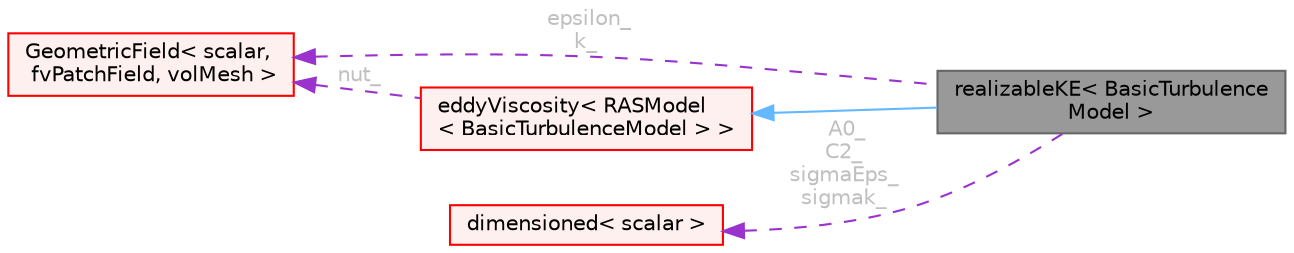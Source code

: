 digraph "realizableKE&lt; BasicTurbulenceModel &gt;"
{
 // LATEX_PDF_SIZE
  bgcolor="transparent";
  edge [fontname=Helvetica,fontsize=10,labelfontname=Helvetica,labelfontsize=10];
  node [fontname=Helvetica,fontsize=10,shape=box,height=0.2,width=0.4];
  rankdir="LR";
  Node1 [id="Node000001",label="realizableKE\< BasicTurbulence\lModel \>",height=0.2,width=0.4,color="gray40", fillcolor="grey60", style="filled", fontcolor="black",tooltip="Realizable k-epsilon turbulence model for incompressible and compressible flows."];
  Node2 -> Node1 [id="edge1_Node000001_Node000002",dir="back",color="steelblue1",style="solid",tooltip=" "];
  Node2 [id="Node000002",label="eddyViscosity\< RASModel\l\< BasicTurbulenceModel \> \>",height=0.2,width=0.4,color="red", fillcolor="#FFF0F0", style="filled",URL="$classFoam_1_1eddyViscosity.html",tooltip=" "];
  Node5 -> Node2 [id="edge2_Node000002_Node000005",dir="back",color="darkorchid3",style="dashed",tooltip=" ",label=" nut_",fontcolor="grey" ];
  Node5 [id="Node000005",label="GeometricField\< scalar,\l fvPatchField, volMesh \>",height=0.2,width=0.4,color="red", fillcolor="#FFF0F0", style="filled",URL="$classFoam_1_1GeometricField.html",tooltip=" "];
  Node23 -> Node1 [id="edge3_Node000001_Node000023",dir="back",color="darkorchid3",style="dashed",tooltip=" ",label=" A0_\nC2_\nsigmaEps_\nsigmak_",fontcolor="grey" ];
  Node23 [id="Node000023",label="dimensioned\< scalar \>",height=0.2,width=0.4,color="red", fillcolor="#FFF0F0", style="filled",URL="$classFoam_1_1dimensioned.html",tooltip=" "];
  Node5 -> Node1 [id="edge4_Node000001_Node000005",dir="back",color="darkorchid3",style="dashed",tooltip=" ",label=" epsilon_\nk_",fontcolor="grey" ];
}
